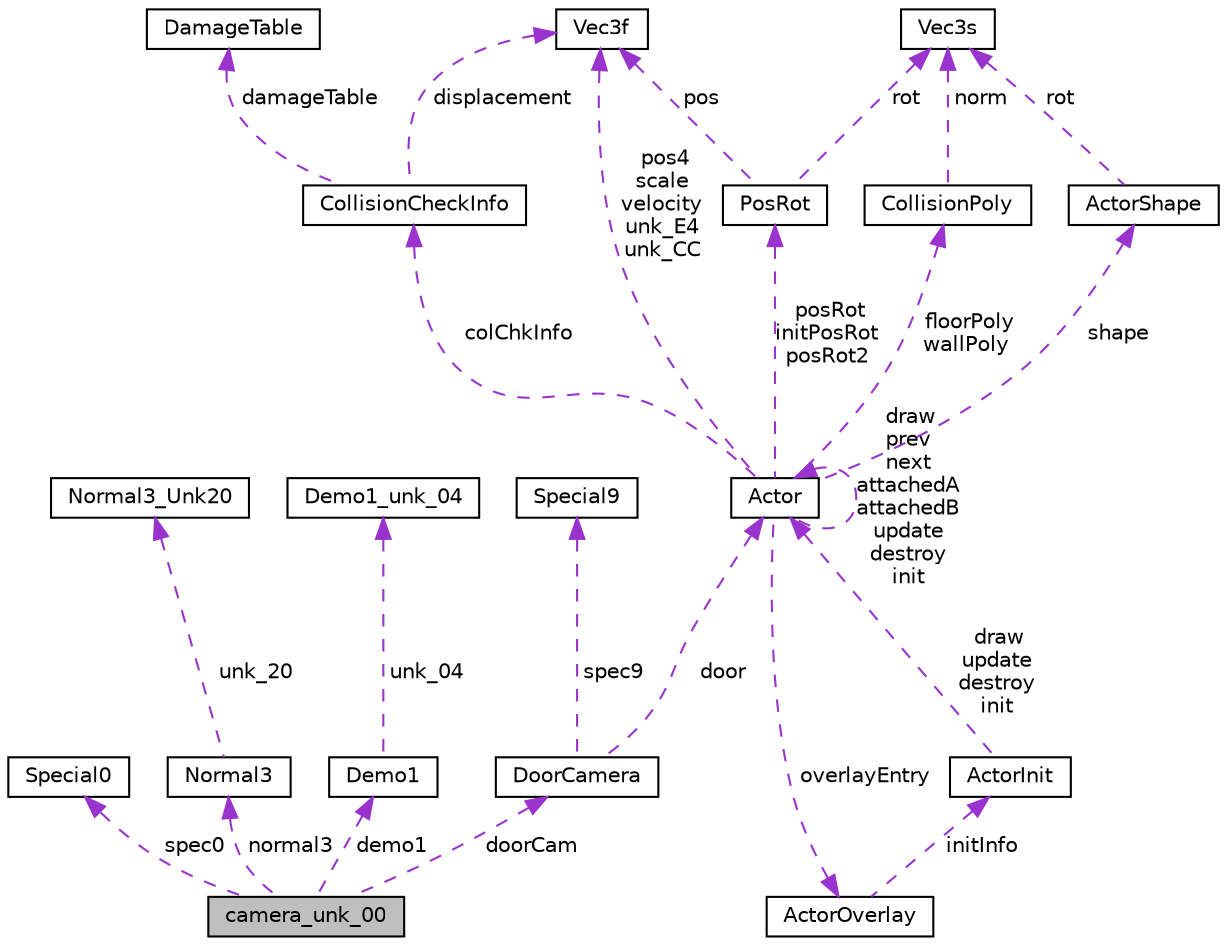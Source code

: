 digraph "camera_unk_00"
{
 // LATEX_PDF_SIZE
  edge [fontname="Helvetica",fontsize="10",labelfontname="Helvetica",labelfontsize="10"];
  node [fontname="Helvetica",fontsize="10",shape=record];
  Node1 [label="camera_unk_00",height=0.2,width=0.4,color="black", fillcolor="grey75", style="filled", fontcolor="black",tooltip=" "];
  Node2 -> Node1 [dir="back",color="darkorchid3",fontsize="10",style="dashed",label=" spec0" ,fontname="Helvetica"];
  Node2 [label="Special0",height=0.2,width=0.4,color="black", fillcolor="white", style="filled",URL="$d3/d11/structSpecial0.html",tooltip=" "];
  Node3 -> Node1 [dir="back",color="darkorchid3",fontsize="10",style="dashed",label=" normal3" ,fontname="Helvetica"];
  Node3 [label="Normal3",height=0.2,width=0.4,color="black", fillcolor="white", style="filled",URL="$d3/d35/structNormal3.html",tooltip=" "];
  Node4 -> Node3 [dir="back",color="darkorchid3",fontsize="10",style="dashed",label=" unk_20" ,fontname="Helvetica"];
  Node4 [label="Normal3_Unk20",height=0.2,width=0.4,color="black", fillcolor="white", style="filled",URL="$da/d5f/structNormal3__Unk20.html",tooltip=" "];
  Node5 -> Node1 [dir="back",color="darkorchid3",fontsize="10",style="dashed",label=" doorCam" ,fontname="Helvetica"];
  Node5 [label="DoorCamera",height=0.2,width=0.4,color="black", fillcolor="white", style="filled",URL="$d1/daf/structDoorCamera.html",tooltip=" "];
  Node6 -> Node5 [dir="back",color="darkorchid3",fontsize="10",style="dashed",label=" door" ,fontname="Helvetica"];
  Node6 [label="Actor",height=0.2,width=0.4,color="black", fillcolor="white", style="filled",URL="$dd/da2/structActor.html",tooltip=" "];
  Node6 -> Node6 [dir="back",color="darkorchid3",fontsize="10",style="dashed",label=" draw\nprev\nnext\nattachedA\nattachedB\nupdate\ndestroy\ninit" ,fontname="Helvetica"];
  Node7 -> Node6 [dir="back",color="darkorchid3",fontsize="10",style="dashed",label=" posRot\ninitPosRot\nposRot2" ,fontname="Helvetica"];
  Node7 [label="PosRot",height=0.2,width=0.4,color="black", fillcolor="white", style="filled",URL="$d5/dba/structPosRot.html",tooltip=" "];
  Node8 -> Node7 [dir="back",color="darkorchid3",fontsize="10",style="dashed",label=" rot" ,fontname="Helvetica"];
  Node8 [label="Vec3s",height=0.2,width=0.4,color="black", fillcolor="white", style="filled",URL="$d8/d79/structVec3s.html",tooltip=" "];
  Node9 -> Node7 [dir="back",color="darkorchid3",fontsize="10",style="dashed",label=" pos" ,fontname="Helvetica"];
  Node9 [label="Vec3f",height=0.2,width=0.4,color="black", fillcolor="white", style="filled",URL="$d0/dc7/structVec3f.html",tooltip=" "];
  Node10 -> Node6 [dir="back",color="darkorchid3",fontsize="10",style="dashed",label=" overlayEntry" ,fontname="Helvetica"];
  Node10 [label="ActorOverlay",height=0.2,width=0.4,color="black", fillcolor="white", style="filled",URL="$d4/d76/structActorOverlay.html",tooltip=" "];
  Node11 -> Node10 [dir="back",color="darkorchid3",fontsize="10",style="dashed",label=" initInfo" ,fontname="Helvetica"];
  Node11 [label="ActorInit",height=0.2,width=0.4,color="black", fillcolor="white", style="filled",URL="$d6/dc9/structActorInit.html",tooltip=" "];
  Node6 -> Node11 [dir="back",color="darkorchid3",fontsize="10",style="dashed",label=" draw\nupdate\ndestroy\ninit" ,fontname="Helvetica"];
  Node12 -> Node6 [dir="back",color="darkorchid3",fontsize="10",style="dashed",label=" shape" ,fontname="Helvetica"];
  Node12 [label="ActorShape",height=0.2,width=0.4,color="black", fillcolor="white", style="filled",URL="$d2/d09/structActorShape.html",tooltip=" "];
  Node8 -> Node12 [dir="back",color="darkorchid3",fontsize="10",style="dashed",label=" rot" ,fontname="Helvetica"];
  Node13 -> Node6 [dir="back",color="darkorchid3",fontsize="10",style="dashed",label=" colChkInfo" ,fontname="Helvetica"];
  Node13 [label="CollisionCheckInfo",height=0.2,width=0.4,color="black", fillcolor="white", style="filled",URL="$d0/d20/structCollisionCheckInfo.html",tooltip=" "];
  Node14 -> Node13 [dir="back",color="darkorchid3",fontsize="10",style="dashed",label=" damageTable" ,fontname="Helvetica"];
  Node14 [label="DamageTable",height=0.2,width=0.4,color="black", fillcolor="white", style="filled",URL="$da/da9/structDamageTable.html",tooltip=" "];
  Node9 -> Node13 [dir="back",color="darkorchid3",fontsize="10",style="dashed",label=" displacement" ,fontname="Helvetica"];
  Node15 -> Node6 [dir="back",color="darkorchid3",fontsize="10",style="dashed",label=" floorPoly\nwallPoly" ,fontname="Helvetica"];
  Node15 [label="CollisionPoly",height=0.2,width=0.4,color="black", fillcolor="white", style="filled",URL="$de/de9/structCollisionPoly.html",tooltip=" "];
  Node8 -> Node15 [dir="back",color="darkorchid3",fontsize="10",style="dashed",label=" norm" ,fontname="Helvetica"];
  Node9 -> Node6 [dir="back",color="darkorchid3",fontsize="10",style="dashed",label=" pos4\nscale\nvelocity\nunk_E4\nunk_CC" ,fontname="Helvetica"];
  Node16 -> Node5 [dir="back",color="darkorchid3",fontsize="10",style="dashed",label=" spec9" ,fontname="Helvetica"];
  Node16 [label="Special9",height=0.2,width=0.4,color="black", fillcolor="white", style="filled",URL="$da/dab/structSpecial9.html",tooltip=" "];
  Node17 -> Node1 [dir="back",color="darkorchid3",fontsize="10",style="dashed",label=" demo1" ,fontname="Helvetica"];
  Node17 [label="Demo1",height=0.2,width=0.4,color="black", fillcolor="white", style="filled",URL="$db/d3b/structDemo1.html",tooltip=" "];
  Node18 -> Node17 [dir="back",color="darkorchid3",fontsize="10",style="dashed",label=" unk_04" ,fontname="Helvetica"];
  Node18 [label="Demo1_unk_04",height=0.2,width=0.4,color="black", fillcolor="white", style="filled",URL="$d1/dfb/structDemo1__unk__04.html",tooltip=" "];
}
